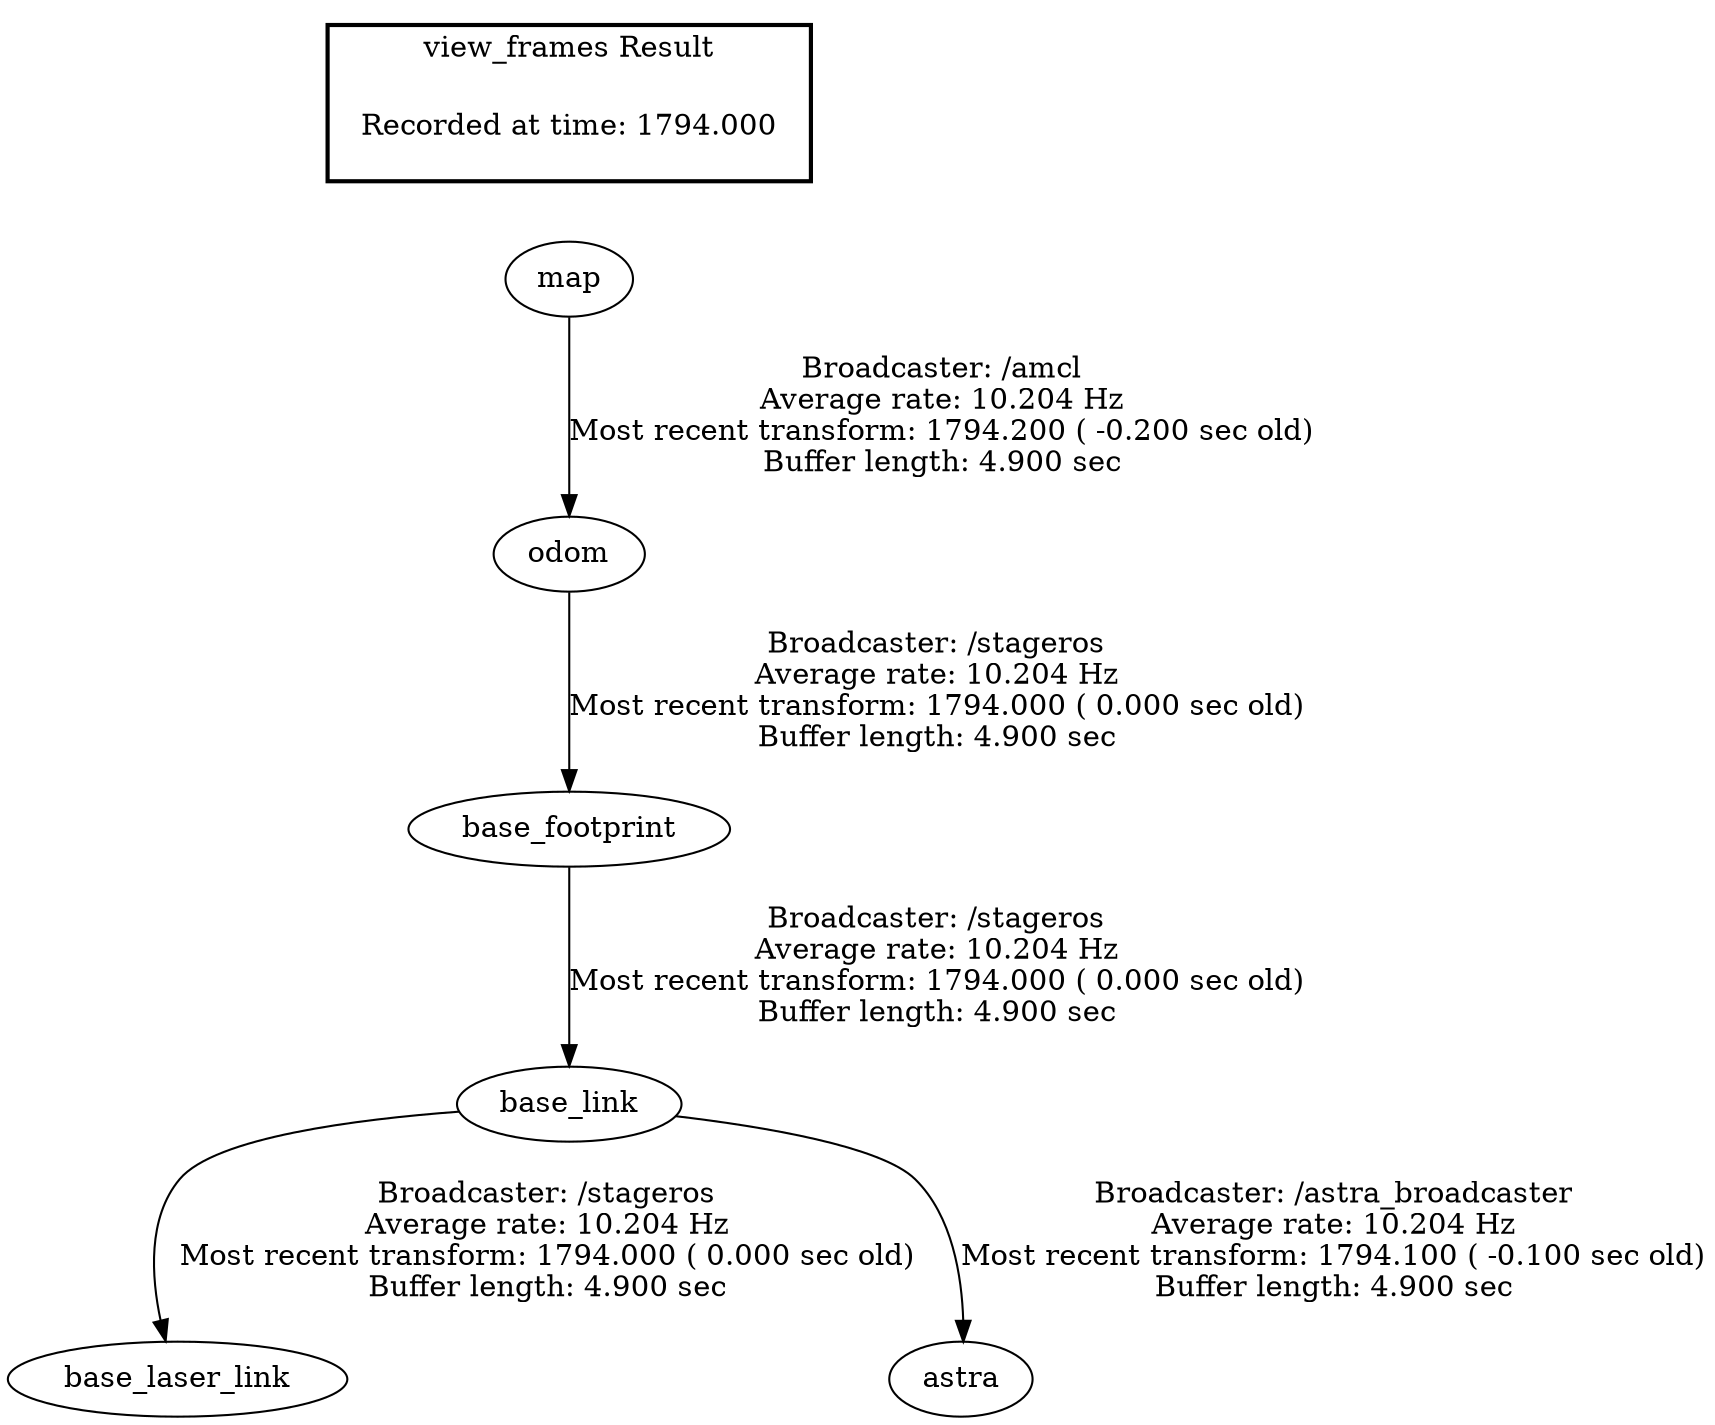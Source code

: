 digraph G {
"base_link" -> "base_laser_link"[label="Broadcaster: /stageros\nAverage rate: 10.204 Hz\nMost recent transform: 1794.000 ( 0.000 sec old)\nBuffer length: 4.900 sec\n"];
"base_footprint" -> "base_link"[label="Broadcaster: /stageros\nAverage rate: 10.204 Hz\nMost recent transform: 1794.000 ( 0.000 sec old)\nBuffer length: 4.900 sec\n"];
"map" -> "odom"[label="Broadcaster: /amcl\nAverage rate: 10.204 Hz\nMost recent transform: 1794.200 ( -0.200 sec old)\nBuffer length: 4.900 sec\n"];
"odom" -> "base_footprint"[label="Broadcaster: /stageros\nAverage rate: 10.204 Hz\nMost recent transform: 1794.000 ( 0.000 sec old)\nBuffer length: 4.900 sec\n"];
"base_link" -> "astra"[label="Broadcaster: /astra_broadcaster\nAverage rate: 10.204 Hz\nMost recent transform: 1794.100 ( -0.100 sec old)\nBuffer length: 4.900 sec\n"];
edge [style=invis];
 subgraph cluster_legend { style=bold; color=black; label ="view_frames Result";
"Recorded at time: 1794.000"[ shape=plaintext ] ;
 }->"map";
}